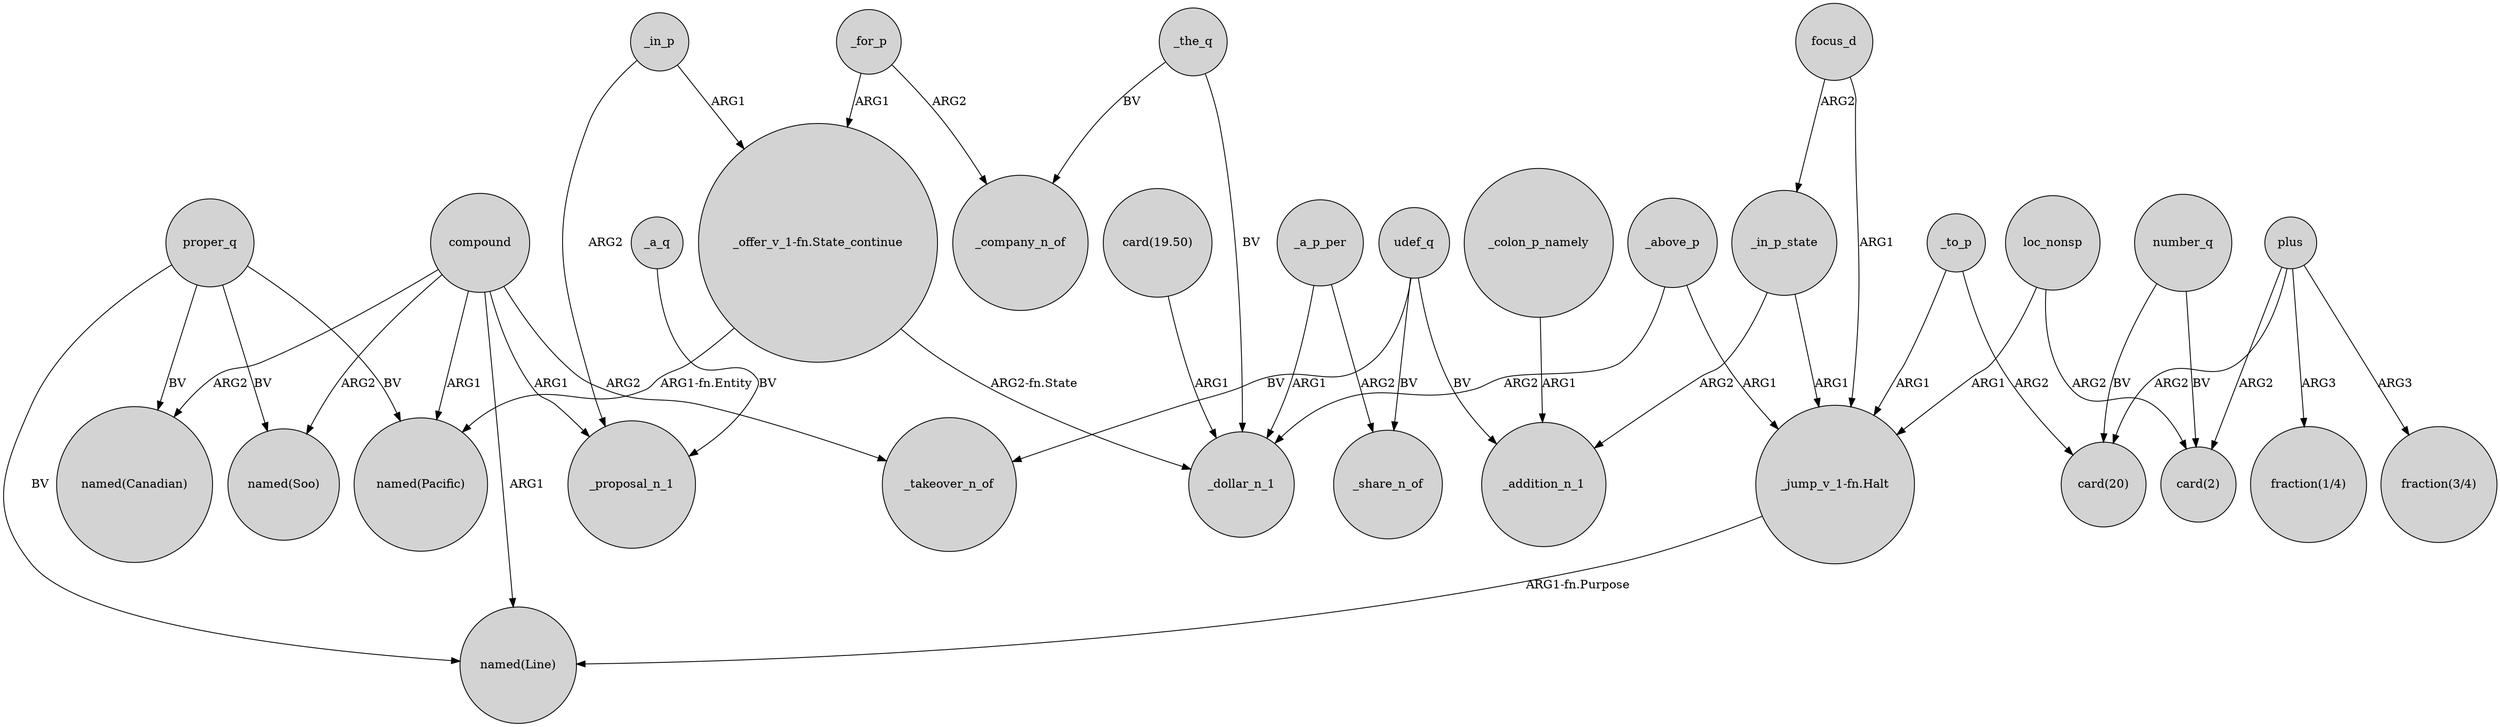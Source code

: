digraph {
	node [shape=circle style=filled]
	number_q -> "card(20)" [label=BV]
	proper_q -> "named(Canadian)" [label=BV]
	focus_d -> _in_p_state [label=ARG2]
	compound -> "named(Line)" [label=ARG1]
	_to_p -> "card(20)" [label=ARG2]
	loc_nonsp -> "card(2)" [label=ARG2]
	number_q -> "card(2)" [label=BV]
	"_offer_v_1-fn.State_continue" -> "named(Pacific)" [label="ARG1-fn.Entity"]
	compound -> _proposal_n_1 [label=ARG1]
	loc_nonsp -> "_jump_v_1-fn.Halt" [label=ARG1]
	_a_q -> _proposal_n_1 [label=BV]
	"card(19.50)" -> _dollar_n_1 [label=ARG1]
	_for_p -> "_offer_v_1-fn.State_continue" [label=ARG1]
	_the_q -> _dollar_n_1 [label=BV]
	_above_p -> _dollar_n_1 [label=ARG2]
	udef_q -> _addition_n_1 [label=BV]
	_in_p_state -> "_jump_v_1-fn.Halt" [label=ARG1]
	_in_p -> "_offer_v_1-fn.State_continue" [label=ARG1]
	plus -> "card(20)" [label=ARG2]
	compound -> "named(Pacific)" [label=ARG1]
	udef_q -> _takeover_n_of [label=BV]
	_a_p_per -> _share_n_of [label=ARG2]
	proper_q -> "named(Line)" [label=BV]
	"_offer_v_1-fn.State_continue" -> _dollar_n_1 [label="ARG2-fn.State"]
	_above_p -> "_jump_v_1-fn.Halt" [label=ARG1]
	udef_q -> _share_n_of [label=BV]
	compound -> "named(Soo)" [label=ARG2]
	_in_p -> _proposal_n_1 [label=ARG2]
	_colon_p_namely -> _addition_n_1 [label=ARG1]
	"_jump_v_1-fn.Halt" -> "named(Line)" [label="ARG1-fn.Purpose"]
	_a_p_per -> _dollar_n_1 [label=ARG1]
	_for_p -> _company_n_of [label=ARG2]
	proper_q -> "named(Pacific)" [label=BV]
	proper_q -> "named(Soo)" [label=BV]
	focus_d -> "_jump_v_1-fn.Halt" [label=ARG1]
	_in_p_state -> _addition_n_1 [label=ARG2]
	plus -> "card(2)" [label=ARG2]
	plus -> "fraction(1/4)" [label=ARG3]
	compound -> _takeover_n_of [label=ARG2]
	plus -> "fraction(3/4)" [label=ARG3]
	compound -> "named(Canadian)" [label=ARG2]
	_the_q -> _company_n_of [label=BV]
	_to_p -> "_jump_v_1-fn.Halt" [label=ARG1]
}
